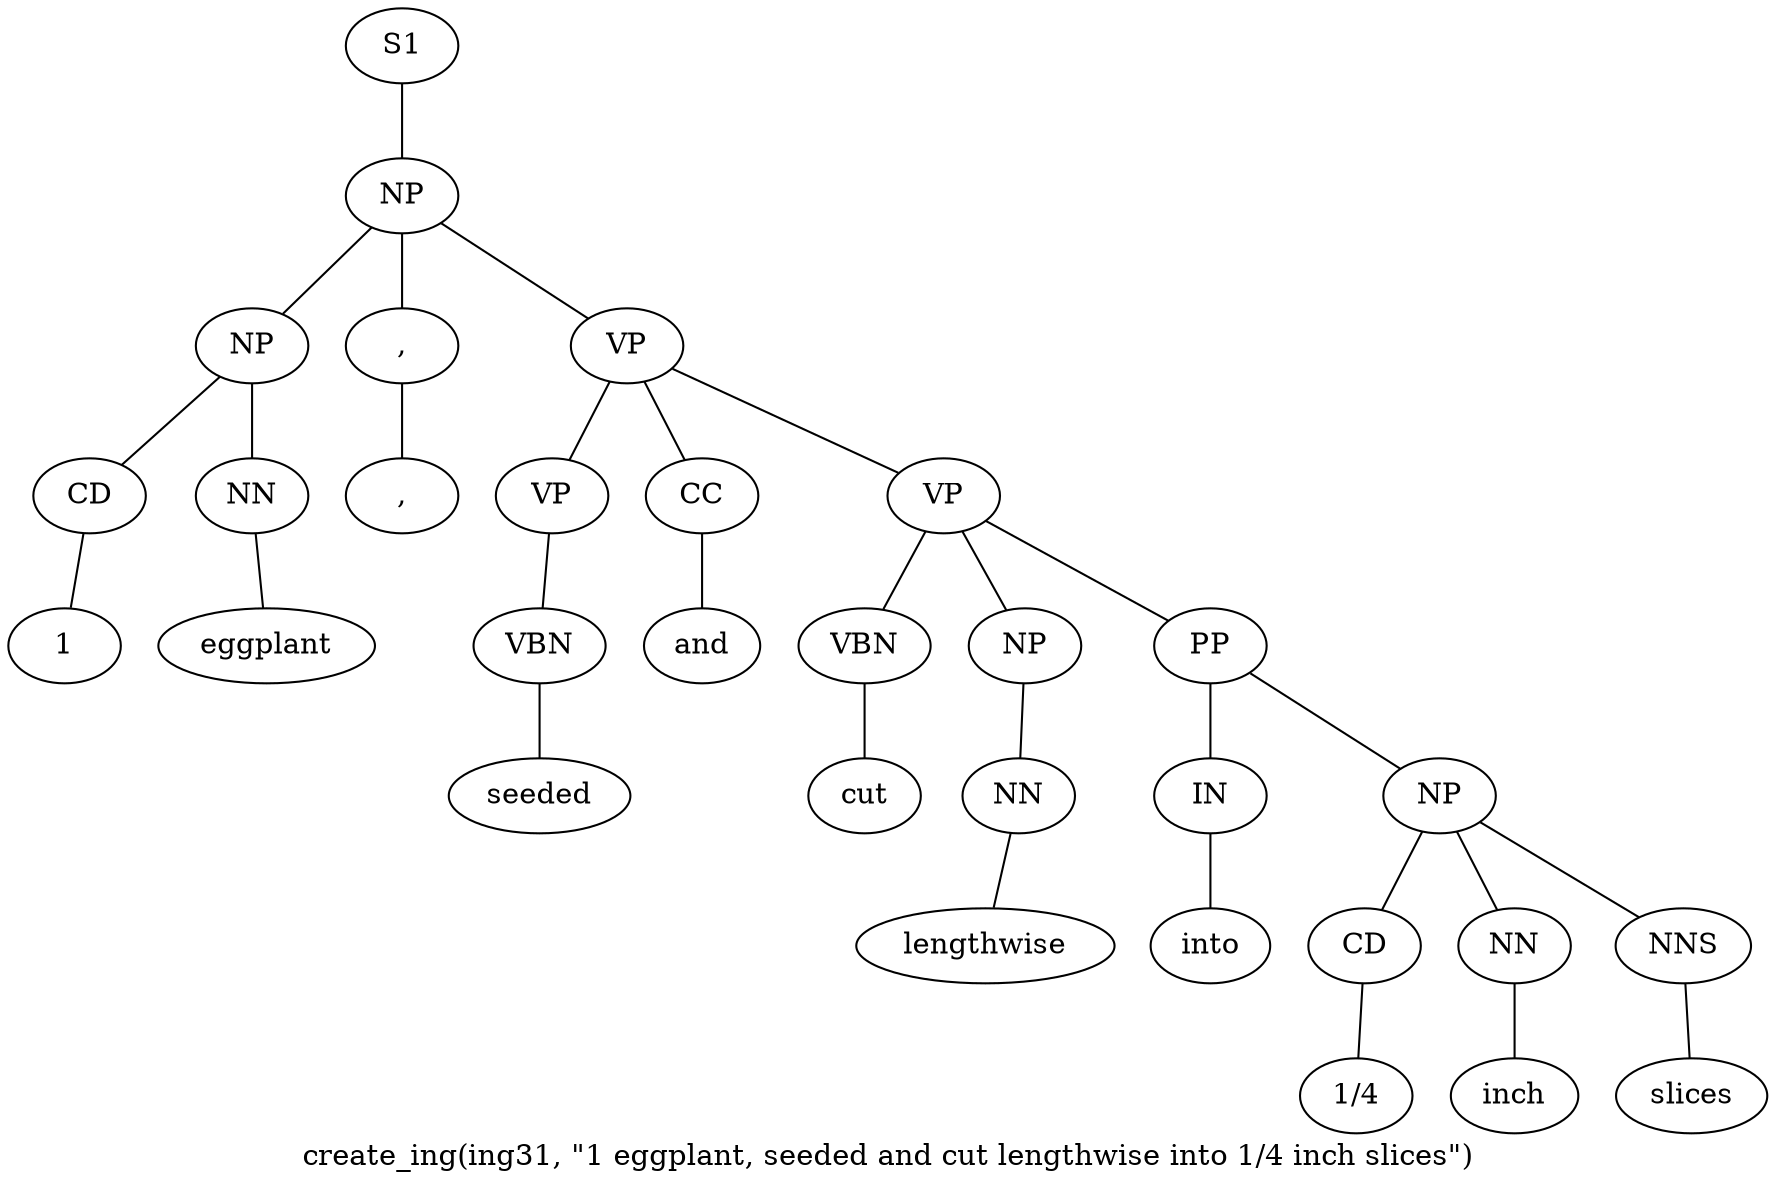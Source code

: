 graph SyntaxGraph {
	label = "create_ing(ing31, \"1 eggplant, seeded and cut lengthwise into 1/4 inch slices\")";
	Node0 [label="S1"];
	Node1 [label="NP"];
	Node2 [label="NP"];
	Node3 [label="CD"];
	Node4 [label="1"];
	Node5 [label="NN"];
	Node6 [label="eggplant"];
	Node7 [label=","];
	Node8 [label=","];
	Node9 [label="VP"];
	Node10 [label="VP"];
	Node11 [label="VBN"];
	Node12 [label="seeded"];
	Node13 [label="CC"];
	Node14 [label="and"];
	Node15 [label="VP"];
	Node16 [label="VBN"];
	Node17 [label="cut"];
	Node18 [label="NP"];
	Node19 [label="NN"];
	Node20 [label="lengthwise"];
	Node21 [label="PP"];
	Node22 [label="IN"];
	Node23 [label="into"];
	Node24 [label="NP"];
	Node25 [label="CD"];
	Node26 [label="1/4"];
	Node27 [label="NN"];
	Node28 [label="inch"];
	Node29 [label="NNS"];
	Node30 [label="slices"];

	Node0 -- Node1;
	Node1 -- Node2;
	Node1 -- Node7;
	Node1 -- Node9;
	Node2 -- Node3;
	Node2 -- Node5;
	Node3 -- Node4;
	Node5 -- Node6;
	Node7 -- Node8;
	Node9 -- Node10;
	Node9 -- Node13;
	Node9 -- Node15;
	Node10 -- Node11;
	Node11 -- Node12;
	Node13 -- Node14;
	Node15 -- Node16;
	Node15 -- Node18;
	Node15 -- Node21;
	Node16 -- Node17;
	Node18 -- Node19;
	Node19 -- Node20;
	Node21 -- Node22;
	Node21 -- Node24;
	Node22 -- Node23;
	Node24 -- Node25;
	Node24 -- Node27;
	Node24 -- Node29;
	Node25 -- Node26;
	Node27 -- Node28;
	Node29 -- Node30;
}